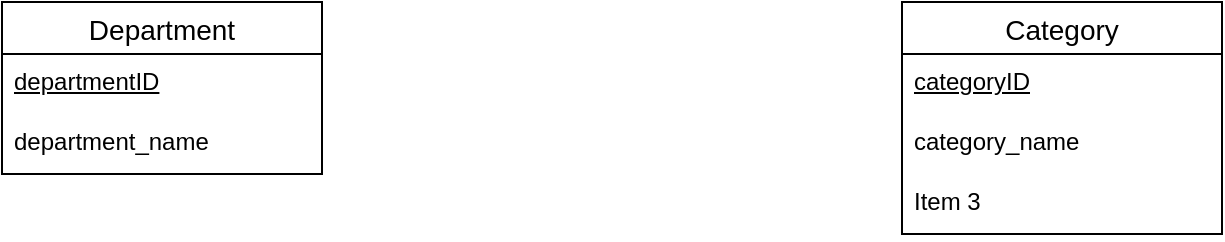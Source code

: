<mxfile version="24.7.13">
  <diagram id="R2lEEEUBdFMjLlhIrx00" name="Page-1">
    <mxGraphModel dx="794" dy="420" grid="1" gridSize="10" guides="1" tooltips="1" connect="1" arrows="1" fold="1" page="1" pageScale="1" pageWidth="850" pageHeight="1100" math="0" shadow="0" extFonts="Permanent Marker^https://fonts.googleapis.com/css?family=Permanent+Marker">
      <root>
        <mxCell id="0" />
        <mxCell id="1" parent="0" />
        <mxCell id="HWHW0nKbrygJ6j6wvvOz-20" value="Department" style="swimlane;fontStyle=0;childLayout=stackLayout;horizontal=1;startSize=26;horizontalStack=0;resizeParent=1;resizeParentMax=0;resizeLast=0;collapsible=1;marginBottom=0;align=center;fontSize=14;" vertex="1" parent="1">
          <mxGeometry x="120" y="60" width="160" height="86" as="geometry" />
        </mxCell>
        <mxCell id="HWHW0nKbrygJ6j6wvvOz-21" value="&lt;u&gt;departmentID&lt;/u&gt;" style="text;strokeColor=none;fillColor=none;spacingLeft=4;spacingRight=4;overflow=hidden;rotatable=0;points=[[0,0.5],[1,0.5]];portConstraint=eastwest;fontSize=12;whiteSpace=wrap;html=1;" vertex="1" parent="HWHW0nKbrygJ6j6wvvOz-20">
          <mxGeometry y="26" width="160" height="30" as="geometry" />
        </mxCell>
        <mxCell id="HWHW0nKbrygJ6j6wvvOz-22" value="department_name" style="text;strokeColor=none;fillColor=none;spacingLeft=4;spacingRight=4;overflow=hidden;rotatable=0;points=[[0,0.5],[1,0.5]];portConstraint=eastwest;fontSize=12;whiteSpace=wrap;html=1;" vertex="1" parent="HWHW0nKbrygJ6j6wvvOz-20">
          <mxGeometry y="56" width="160" height="30" as="geometry" />
        </mxCell>
        <mxCell id="HWHW0nKbrygJ6j6wvvOz-24" value="Category" style="swimlane;fontStyle=0;childLayout=stackLayout;horizontal=1;startSize=26;horizontalStack=0;resizeParent=1;resizeParentMax=0;resizeLast=0;collapsible=1;marginBottom=0;align=center;fontSize=14;" vertex="1" parent="1">
          <mxGeometry x="570" y="60" width="160" height="116" as="geometry" />
        </mxCell>
        <mxCell id="HWHW0nKbrygJ6j6wvvOz-25" value="&lt;u&gt;categoryID&lt;/u&gt;" style="text;strokeColor=none;fillColor=none;spacingLeft=4;spacingRight=4;overflow=hidden;rotatable=0;points=[[0,0.5],[1,0.5]];portConstraint=eastwest;fontSize=12;whiteSpace=wrap;html=1;" vertex="1" parent="HWHW0nKbrygJ6j6wvvOz-24">
          <mxGeometry y="26" width="160" height="30" as="geometry" />
        </mxCell>
        <mxCell id="HWHW0nKbrygJ6j6wvvOz-26" value="category_name" style="text;strokeColor=none;fillColor=none;spacingLeft=4;spacingRight=4;overflow=hidden;rotatable=0;points=[[0,0.5],[1,0.5]];portConstraint=eastwest;fontSize=12;whiteSpace=wrap;html=1;" vertex="1" parent="HWHW0nKbrygJ6j6wvvOz-24">
          <mxGeometry y="56" width="160" height="30" as="geometry" />
        </mxCell>
        <mxCell id="HWHW0nKbrygJ6j6wvvOz-27" value="Item 3" style="text;strokeColor=none;fillColor=none;spacingLeft=4;spacingRight=4;overflow=hidden;rotatable=0;points=[[0,0.5],[1,0.5]];portConstraint=eastwest;fontSize=12;whiteSpace=wrap;html=1;" vertex="1" parent="HWHW0nKbrygJ6j6wvvOz-24">
          <mxGeometry y="86" width="160" height="30" as="geometry" />
        </mxCell>
      </root>
    </mxGraphModel>
  </diagram>
</mxfile>
